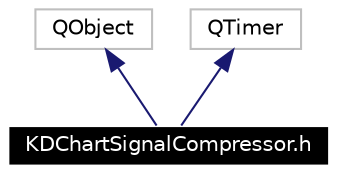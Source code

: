 digraph G
{
  edge [fontname="Helvetica",fontsize=10,labelfontname="Helvetica",labelfontsize=10];
  node [fontname="Helvetica",fontsize=10,shape=record];
  Node2938 [label="KDChartSignalCompressor.h",height=0.2,width=0.4,color="white", fillcolor="black", style="filled" fontcolor="white"];
  Node2939 -> Node2938 [dir=back,color="midnightblue",fontsize=10,style="solid",fontname="Helvetica"];
  Node2939 [label="QObject",height=0.2,width=0.4,color="grey75"];
  Node2940 -> Node2938 [dir=back,color="midnightblue",fontsize=10,style="solid",fontname="Helvetica"];
  Node2940 [label="QTimer",height=0.2,width=0.4,color="grey75"];
}
